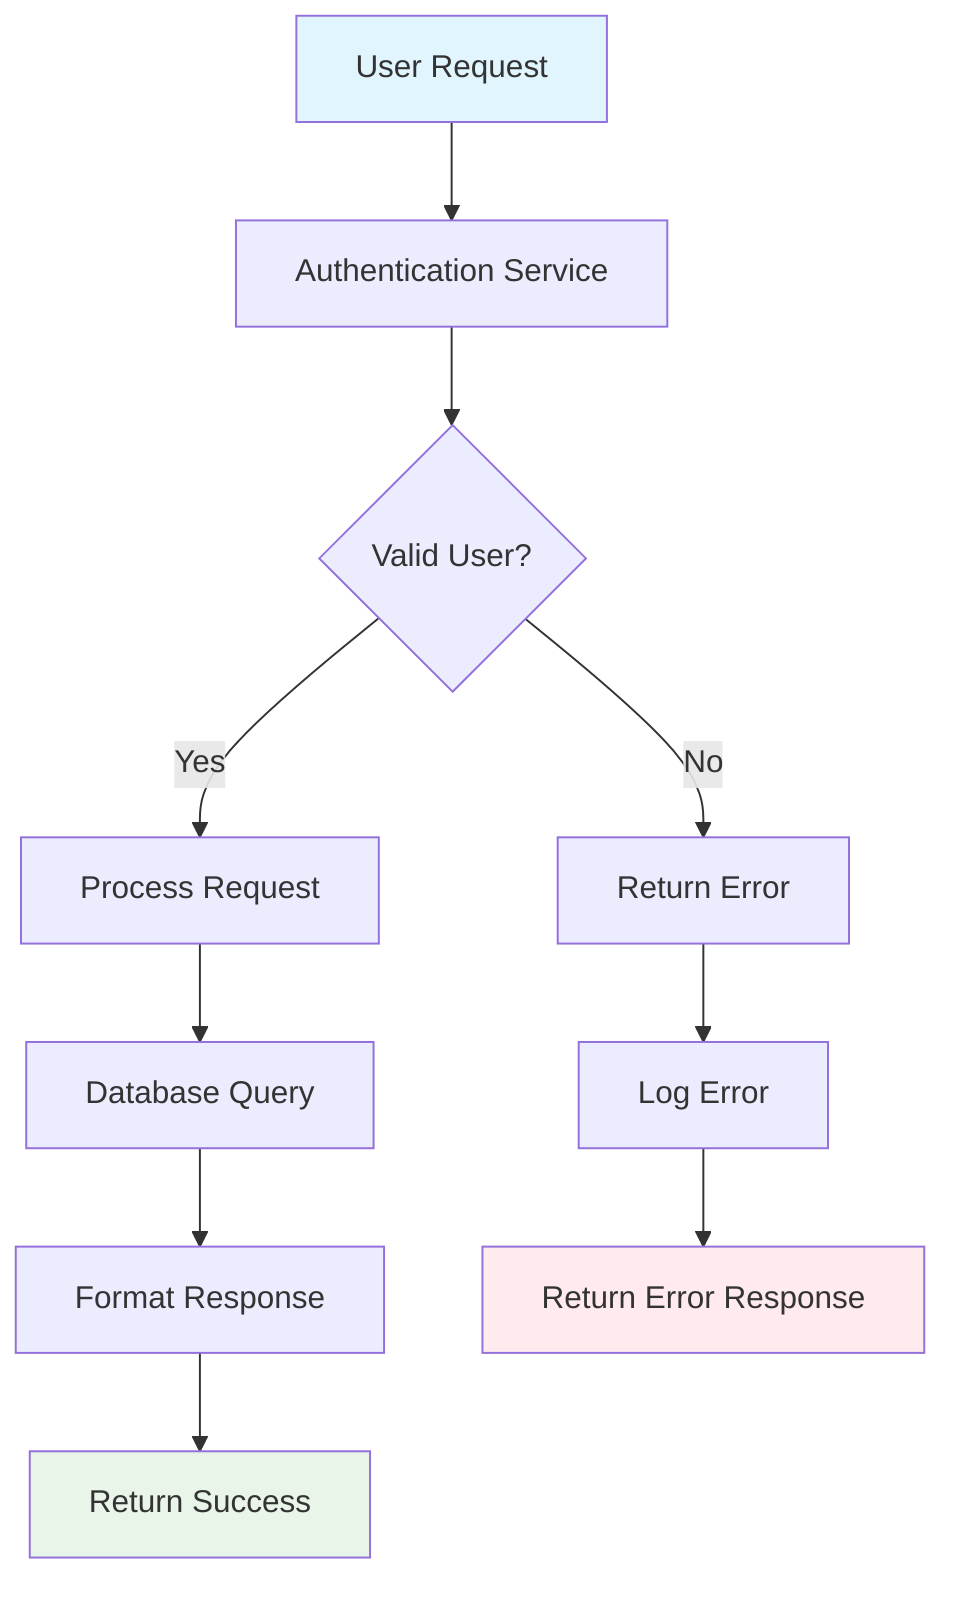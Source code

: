 graph TD
    A[User Request] --> B[Authentication Service]
    B --> C{Valid User?}
    C -->|Yes| D[Process Request]
    C -->|No| E[Return Error]
    D --> F[Database Query]
    F --> G[Format Response]
    G --> H[Return Success]
    E --> I[Log Error]
    I --> J[Return Error Response]
    
    style A fill:#e1f5fe
    style H fill:#e8f5e8
    style J fill:#ffebee